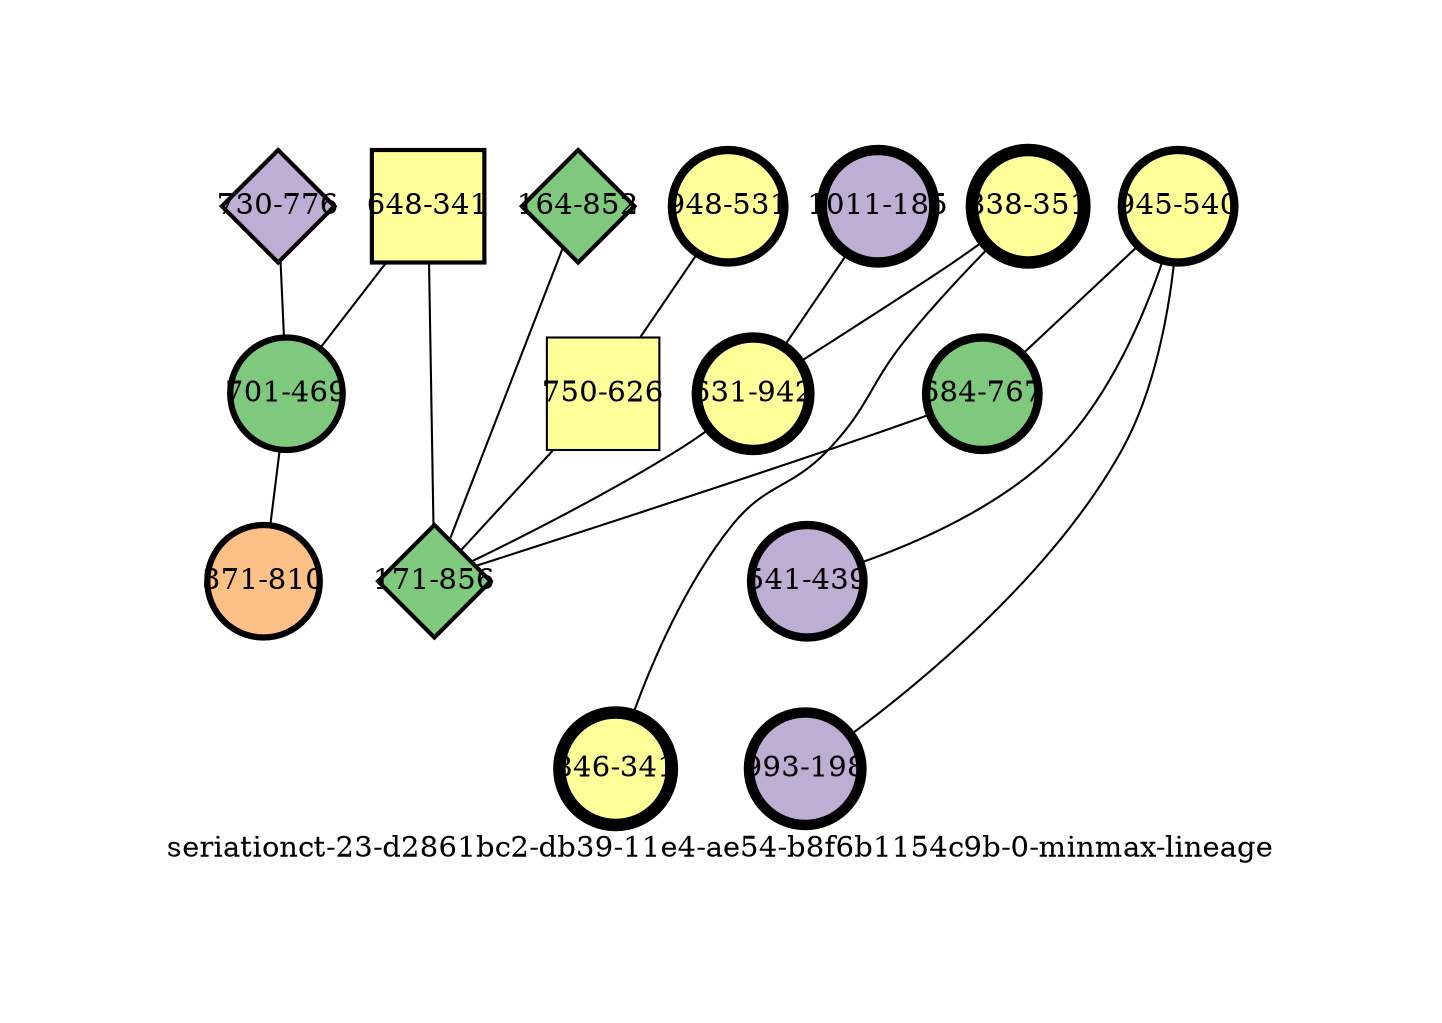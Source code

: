 strict graph "seriationct-23-d2861bc2-db39-11e4-ae54-b8f6b1154c9b-0-minmax-lineage" {
labelloc=b;
ratio=auto;
pad="1.0";
label="seriationct-23-d2861bc2-db39-11e4-ae54-b8f6b1154c9b-0-minmax-lineage";
node [width="0.75", style=filled, fixedsize=true, height="0.75", shape=circle, label=""];
0 [xCoordinate="776.0", appears_in_slice=2, yCoordinate="730.0", colorscheme=accent6, lineage_id=2, short_label="730-776", label="730-776", shape=diamond, cluster_id=1, fillcolor=2, size="500.0", id=0, penwidth="2.0"];
1 [xCoordinate="531.0", appears_in_slice=4, yCoordinate="948.0", colorscheme=accent6, lineage_id=0, short_label="948-531", label="948-531", shape=circle, cluster_id=3, fillcolor=4, size="500.0", id=1, penwidth="4.0"];
2 [xCoordinate="341.0", appears_in_slice=2, yCoordinate="648.0", colorscheme=accent6, lineage_id=1, short_label="648-341", label="648-341", shape=square, cluster_id=3, fillcolor=4, size="500.0", id=2, penwidth="2.0"];
3 [xCoordinate="351.0", appears_in_slice=6, yCoordinate="838.0", colorscheme=accent6, lineage_id=0, short_label="838-351", label="838-351", shape=circle, cluster_id=3, fillcolor=4, size="500.0", id=8, penwidth="6.0"];
4 [xCoordinate="469.0", appears_in_slice=3, yCoordinate="701.0", colorscheme=accent6, lineage_id=0, short_label="701-469", label="701-469", shape=circle, cluster_id=0, fillcolor=1, size="500.0", id=3, penwidth="3.0"];
5 [xCoordinate="852.0", appears_in_slice=2, yCoordinate="164.0", colorscheme=accent6, lineage_id=2, short_label="164-852", label="164-852", shape=diamond, cluster_id=0, fillcolor=1, size="500.0", id=4, penwidth="2.0"];
6 [xCoordinate="185.0", appears_in_slice=5, yCoordinate="1011.0", colorscheme=accent6, lineage_id=0, short_label="1011-185", label="1011-185", shape=circle, cluster_id=1, fillcolor=2, size="500.0", id=6, penwidth="5.0"];
7 [xCoordinate="810.0", appears_in_slice=3, yCoordinate="371.0", colorscheme=accent6, lineage_id=0, short_label="371-810", label="371-810", shape=circle, cluster_id=2, fillcolor=3, size="500.0", id=7, penwidth="3.0"];
8 [xCoordinate="341.0", appears_in_slice=6, yCoordinate="846.0", colorscheme=accent6, lineage_id=0, short_label="846-341", label="846-341", shape=circle, cluster_id=3, fillcolor=4, size="500.0", id=5, penwidth="6.0"];
9 [xCoordinate="540.0", appears_in_slice=4, yCoordinate="945.0", colorscheme=accent6, lineage_id=0, short_label="945-540", label="945-540", shape=circle, cluster_id=3, fillcolor=4, size="500.0", id=9, penwidth="4.0"];
10 [xCoordinate="626.0", appears_in_slice=1, yCoordinate="750.0", colorscheme=accent6, lineage_id=1, short_label="750-626", label="750-626", shape=square, cluster_id=3, fillcolor=4, size="500.0", id=10, penwidth="1.0"];
11 [xCoordinate="439.0", appears_in_slice=4, yCoordinate="541.0", colorscheme=accent6, lineage_id=0, short_label="541-439", label="541-439", shape=circle, cluster_id=1, fillcolor=2, size="500.0", id=11, penwidth="4.0"];
12 [xCoordinate="942.0", appears_in_slice=5, yCoordinate="631.0", colorscheme=accent6, lineage_id=0, short_label="631-942", label="631-942", shape=circle, cluster_id=3, fillcolor=4, size="500.0", id=12, penwidth="5.0"];
13 [xCoordinate="767.0", appears_in_slice=4, yCoordinate="684.0", colorscheme=accent6, lineage_id=0, short_label="684-767", label="684-767", shape=circle, cluster_id=0, fillcolor=1, size="500.0", id=13, penwidth="4.0"];
14 [xCoordinate="198.0", appears_in_slice=5, yCoordinate="993.0", colorscheme=accent6, lineage_id=0, short_label="993-198", label="993-198", shape=circle, cluster_id=1, fillcolor=2, size="500.0", id=14, penwidth="5.0"];
15 [xCoordinate="856.0", appears_in_slice=2, yCoordinate="171.0", colorscheme=accent6, lineage_id=2, short_label="171-856", label="171-856", shape=diamond, cluster_id=0, fillcolor=1, size="500.0", id=15, penwidth="2.0"];
0 -- 4  [inverseweight="1.85302148008", weight="0.539659151687"];
1 -- 10  [inverseweight="1.53072062962", weight="0.653287073192"];
2 -- 4  [inverseweight="1.56272893214", weight="0.639906243133"];
2 -- 15  [inverseweight="16.2392450615", weight="0.0615792172734"];
3 -- 8  [inverseweight="1.34554530366", weight="0.74319311084"];
3 -- 12  [inverseweight="3.5809416651", weight="0.279256154811"];
4 -- 7  [inverseweight="1.94442163963", weight="0.514291745996"];
5 -- 15  [inverseweight="1.18018441586", weight="0.847325203213"];
6 -- 12  [inverseweight="15.3718865475", weight="0.0650538238692"];
9 -- 11  [inverseweight="16.3604997751", weight="0.0611228271597"];
9 -- 13  [inverseweight="19.3746064573", weight="0.0516139516023"];
9 -- 14  [inverseweight="2.37648383474", weight="0.420789733715"];
10 -- 15  [inverseweight="1.99113134056", weight="0.502227040292"];
12 -- 15  [inverseweight="1.46986365413", weight="0.680335211495"];
13 -- 15  [inverseweight="1.44390520198", weight="0.692566242319"];
}
